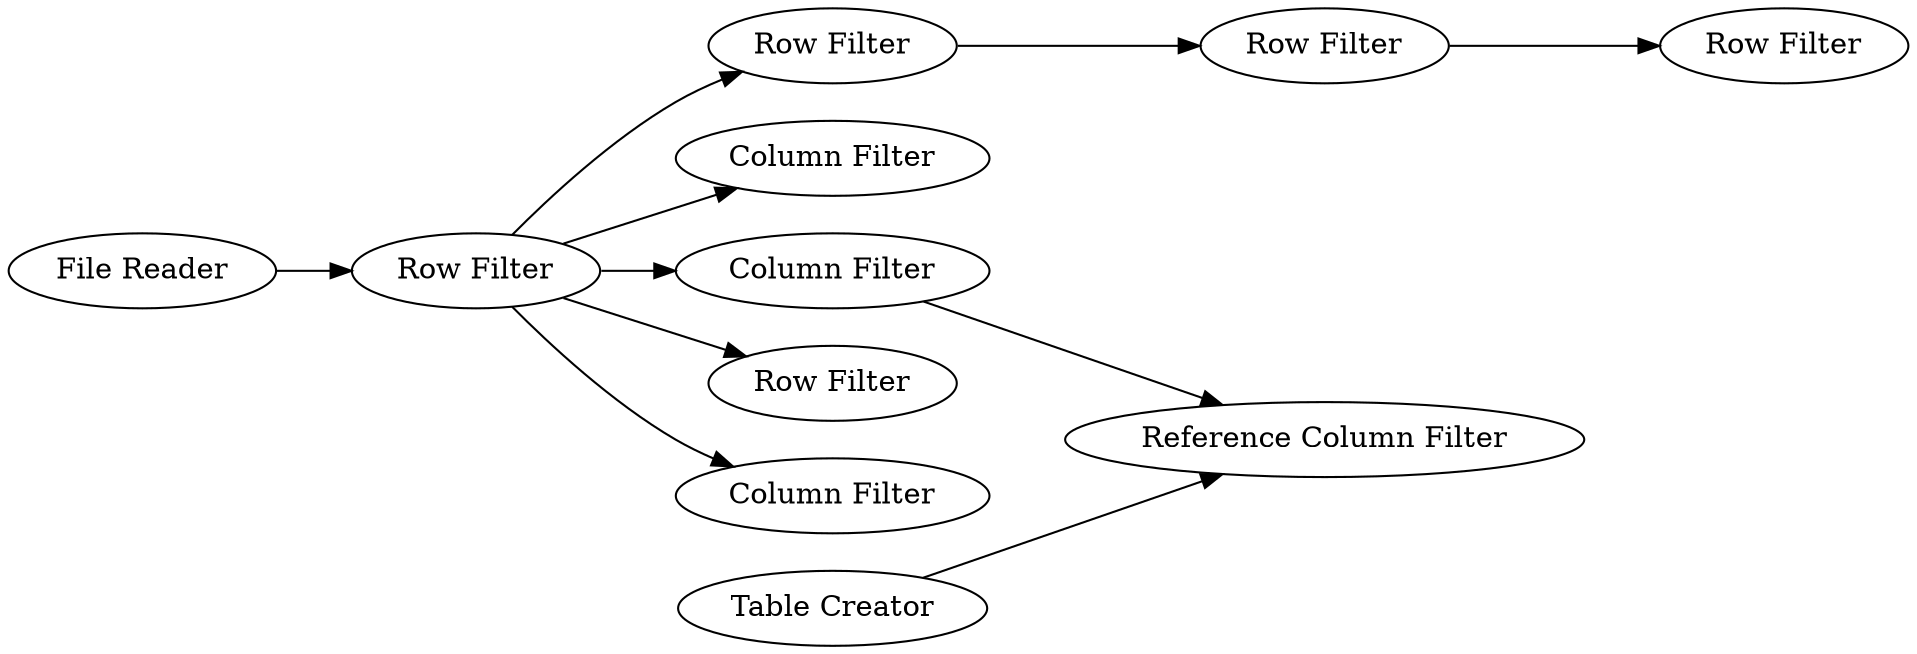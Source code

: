 digraph {
	"-8047970091594432937_11" [label="Row Filter"]
	"-8047970091594432937_1" [label="File Reader"]
	"-8047970091594432937_8" [label="Table Creator"]
	"-8047970091594432937_4" [label="Row Filter"]
	"-8047970091594432937_7" [label="Reference Column Filter"]
	"-8047970091594432937_2" [label="Row Filter"]
	"-8047970091594432937_6" [label="Column Filter"]
	"-8047970091594432937_12" [label="Row Filter"]
	"-8047970091594432937_9" [label="Column Filter"]
	"-8047970091594432937_10" [label="Row Filter"]
	"-8047970091594432937_5" [label="Column Filter"]
	"-8047970091594432937_2" -> "-8047970091594432937_5"
	"-8047970091594432937_12" -> "-8047970091594432937_10"
	"-8047970091594432937_1" -> "-8047970091594432937_2"
	"-8047970091594432937_11" -> "-8047970091594432937_12"
	"-8047970091594432937_9" -> "-8047970091594432937_7"
	"-8047970091594432937_2" -> "-8047970091594432937_6"
	"-8047970091594432937_2" -> "-8047970091594432937_9"
	"-8047970091594432937_2" -> "-8047970091594432937_4"
	"-8047970091594432937_8" -> "-8047970091594432937_7"
	"-8047970091594432937_2" -> "-8047970091594432937_11"
	rankdir=LR
}
